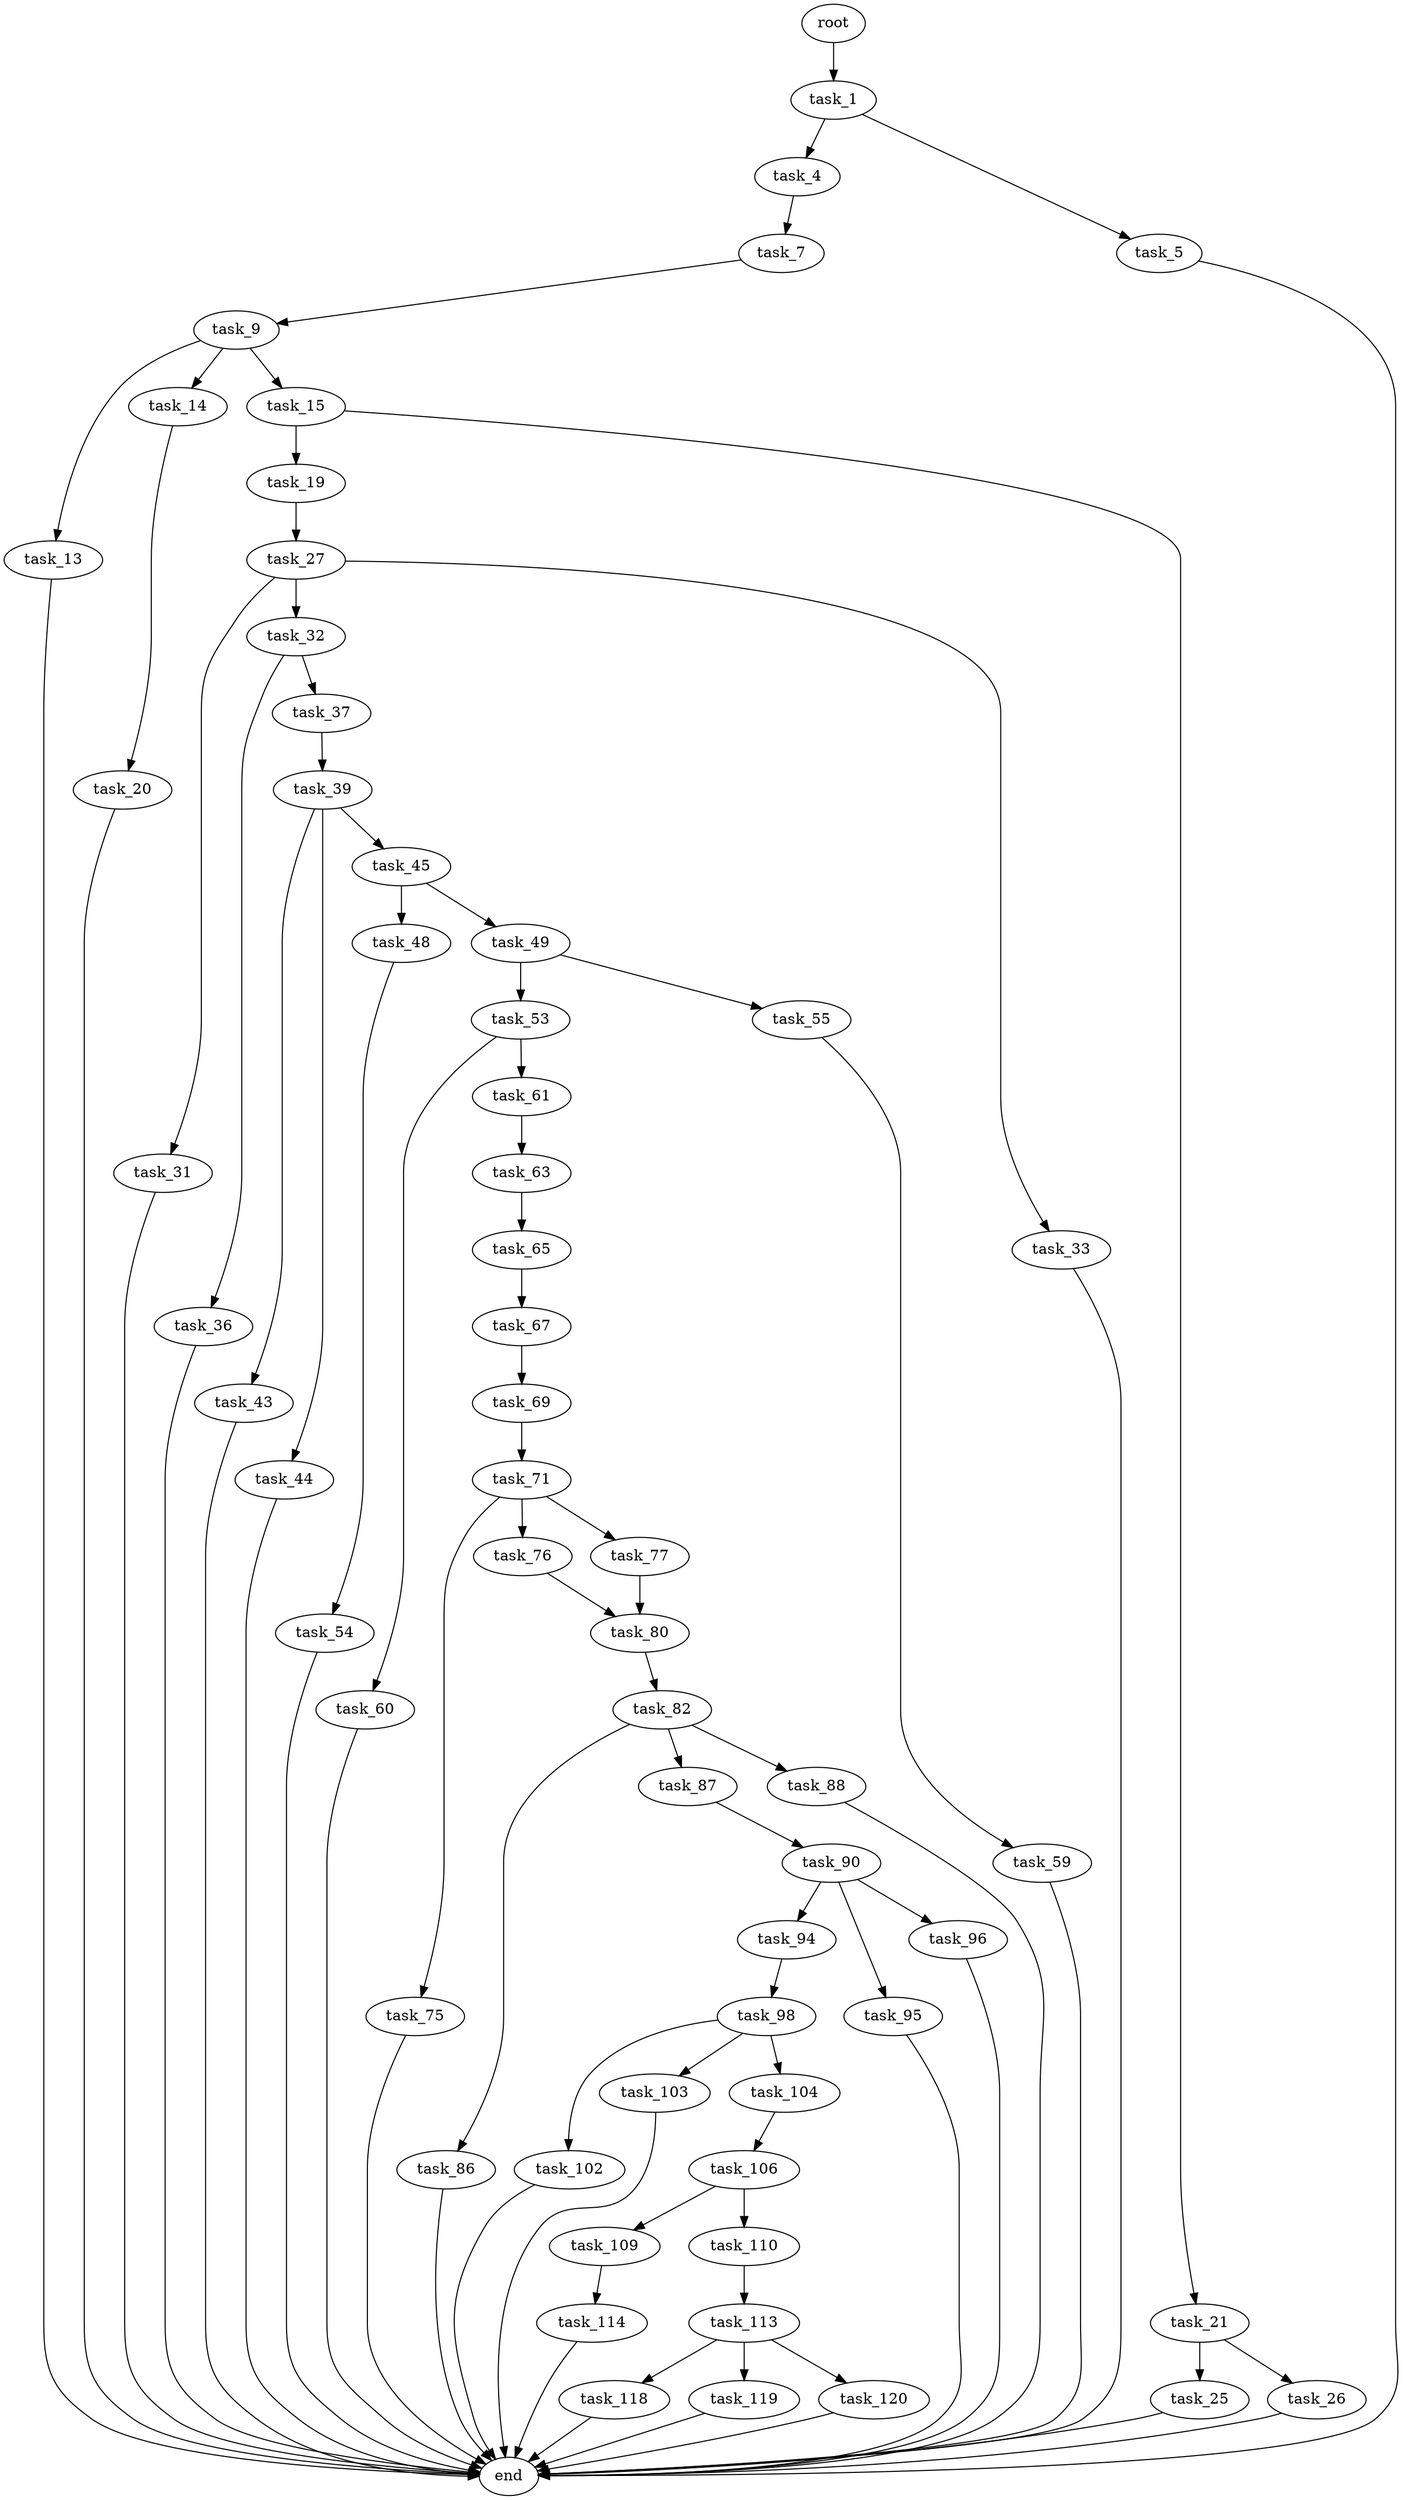 digraph G {
  root [size="0.000000"];
  task_1 [size="2140219748.000000"];
  task_4 [size="21895181998.000000"];
  task_5 [size="231928233984.000000"];
  task_7 [size="549755813888.000000"];
  end [size="0.000000"];
  task_9 [size="549755813888.000000"];
  task_13 [size="231928233984.000000"];
  task_14 [size="529800686792.000000"];
  task_15 [size="8589934592.000000"];
  task_20 [size="76120869408.000000"];
  task_19 [size="155269081246.000000"];
  task_21 [size="35010164991.000000"];
  task_27 [size="782757789696.000000"];
  task_25 [size="782757789696.000000"];
  task_26 [size="7762911124.000000"];
  task_31 [size="27003939666.000000"];
  task_32 [size="33176202990.000000"];
  task_33 [size="28991029248.000000"];
  task_36 [size="1807124275.000000"];
  task_37 [size="549755813888.000000"];
  task_39 [size="231928233984.000000"];
  task_43 [size="28991029248.000000"];
  task_44 [size="782757789696.000000"];
  task_45 [size="368293445632.000000"];
  task_48 [size="8589934592.000000"];
  task_49 [size="37640591719.000000"];
  task_54 [size="79649371392.000000"];
  task_53 [size="68719476736.000000"];
  task_55 [size="1073741824000.000000"];
  task_60 [size="368293445632.000000"];
  task_61 [size="1588470479.000000"];
  task_59 [size="269930933537.000000"];
  task_63 [size="231928233984.000000"];
  task_65 [size="507828778815.000000"];
  task_67 [size="93954145214.000000"];
  task_69 [size="984617576.000000"];
  task_71 [size="549755813888.000000"];
  task_75 [size="28991029248.000000"];
  task_76 [size="7103977286.000000"];
  task_77 [size="18205184162.000000"];
  task_80 [size="758139668853.000000"];
  task_82 [size="28991029248.000000"];
  task_86 [size="383564157080.000000"];
  task_87 [size="1187304569.000000"];
  task_88 [size="462786084.000000"];
  task_90 [size="4353149362.000000"];
  task_94 [size="1883606794.000000"];
  task_95 [size="11878529475.000000"];
  task_96 [size="68719476736.000000"];
  task_98 [size="998904208712.000000"];
  task_102 [size="10464811171.000000"];
  task_103 [size="8589934592.000000"];
  task_104 [size="971747212383.000000"];
  task_106 [size="17818545476.000000"];
  task_109 [size="17215453554.000000"];
  task_110 [size="444732591597.000000"];
  task_114 [size="611894701702.000000"];
  task_113 [size="682400747269.000000"];
  task_118 [size="4728969102.000000"];
  task_119 [size="4220870998.000000"];
  task_120 [size="3342647904.000000"];

  root -> task_1 [size="1.000000"];
  task_1 -> task_4 [size="209715200.000000"];
  task_1 -> task_5 [size="209715200.000000"];
  task_4 -> task_7 [size="536870912.000000"];
  task_5 -> end [size="1.000000"];
  task_7 -> task_9 [size="536870912.000000"];
  task_9 -> task_13 [size="536870912.000000"];
  task_9 -> task_14 [size="536870912.000000"];
  task_9 -> task_15 [size="536870912.000000"];
  task_13 -> end [size="1.000000"];
  task_14 -> task_20 [size="536870912.000000"];
  task_15 -> task_19 [size="33554432.000000"];
  task_15 -> task_21 [size="33554432.000000"];
  task_20 -> end [size="1.000000"];
  task_19 -> task_27 [size="679477248.000000"];
  task_21 -> task_25 [size="838860800.000000"];
  task_21 -> task_26 [size="838860800.000000"];
  task_27 -> task_31 [size="679477248.000000"];
  task_27 -> task_32 [size="679477248.000000"];
  task_27 -> task_33 [size="679477248.000000"];
  task_25 -> end [size="1.000000"];
  task_26 -> end [size="1.000000"];
  task_31 -> end [size="1.000000"];
  task_32 -> task_36 [size="75497472.000000"];
  task_32 -> task_37 [size="75497472.000000"];
  task_33 -> end [size="1.000000"];
  task_36 -> end [size="1.000000"];
  task_37 -> task_39 [size="536870912.000000"];
  task_39 -> task_43 [size="301989888.000000"];
  task_39 -> task_44 [size="301989888.000000"];
  task_39 -> task_45 [size="301989888.000000"];
  task_43 -> end [size="1.000000"];
  task_44 -> end [size="1.000000"];
  task_45 -> task_48 [size="411041792.000000"];
  task_45 -> task_49 [size="411041792.000000"];
  task_48 -> task_54 [size="33554432.000000"];
  task_49 -> task_53 [size="838860800.000000"];
  task_49 -> task_55 [size="838860800.000000"];
  task_54 -> end [size="1.000000"];
  task_53 -> task_60 [size="134217728.000000"];
  task_53 -> task_61 [size="134217728.000000"];
  task_55 -> task_59 [size="838860800.000000"];
  task_60 -> end [size="1.000000"];
  task_61 -> task_63 [size="33554432.000000"];
  task_59 -> end [size="1.000000"];
  task_63 -> task_65 [size="301989888.000000"];
  task_65 -> task_67 [size="838860800.000000"];
  task_67 -> task_69 [size="75497472.000000"];
  task_69 -> task_71 [size="33554432.000000"];
  task_71 -> task_75 [size="536870912.000000"];
  task_71 -> task_76 [size="536870912.000000"];
  task_71 -> task_77 [size="536870912.000000"];
  task_75 -> end [size="1.000000"];
  task_76 -> task_80 [size="411041792.000000"];
  task_77 -> task_80 [size="411041792.000000"];
  task_80 -> task_82 [size="838860800.000000"];
  task_82 -> task_86 [size="75497472.000000"];
  task_82 -> task_87 [size="75497472.000000"];
  task_82 -> task_88 [size="75497472.000000"];
  task_86 -> end [size="1.000000"];
  task_87 -> task_90 [size="33554432.000000"];
  task_88 -> end [size="1.000000"];
  task_90 -> task_94 [size="75497472.000000"];
  task_90 -> task_95 [size="75497472.000000"];
  task_90 -> task_96 [size="75497472.000000"];
  task_94 -> task_98 [size="75497472.000000"];
  task_95 -> end [size="1.000000"];
  task_96 -> end [size="1.000000"];
  task_98 -> task_102 [size="679477248.000000"];
  task_98 -> task_103 [size="679477248.000000"];
  task_98 -> task_104 [size="679477248.000000"];
  task_102 -> end [size="1.000000"];
  task_103 -> end [size="1.000000"];
  task_104 -> task_106 [size="838860800.000000"];
  task_106 -> task_109 [size="536870912.000000"];
  task_106 -> task_110 [size="536870912.000000"];
  task_109 -> task_114 [size="679477248.000000"];
  task_110 -> task_113 [size="679477248.000000"];
  task_114 -> end [size="1.000000"];
  task_113 -> task_118 [size="838860800.000000"];
  task_113 -> task_119 [size="838860800.000000"];
  task_113 -> task_120 [size="838860800.000000"];
  task_118 -> end [size="1.000000"];
  task_119 -> end [size="1.000000"];
  task_120 -> end [size="1.000000"];
}
